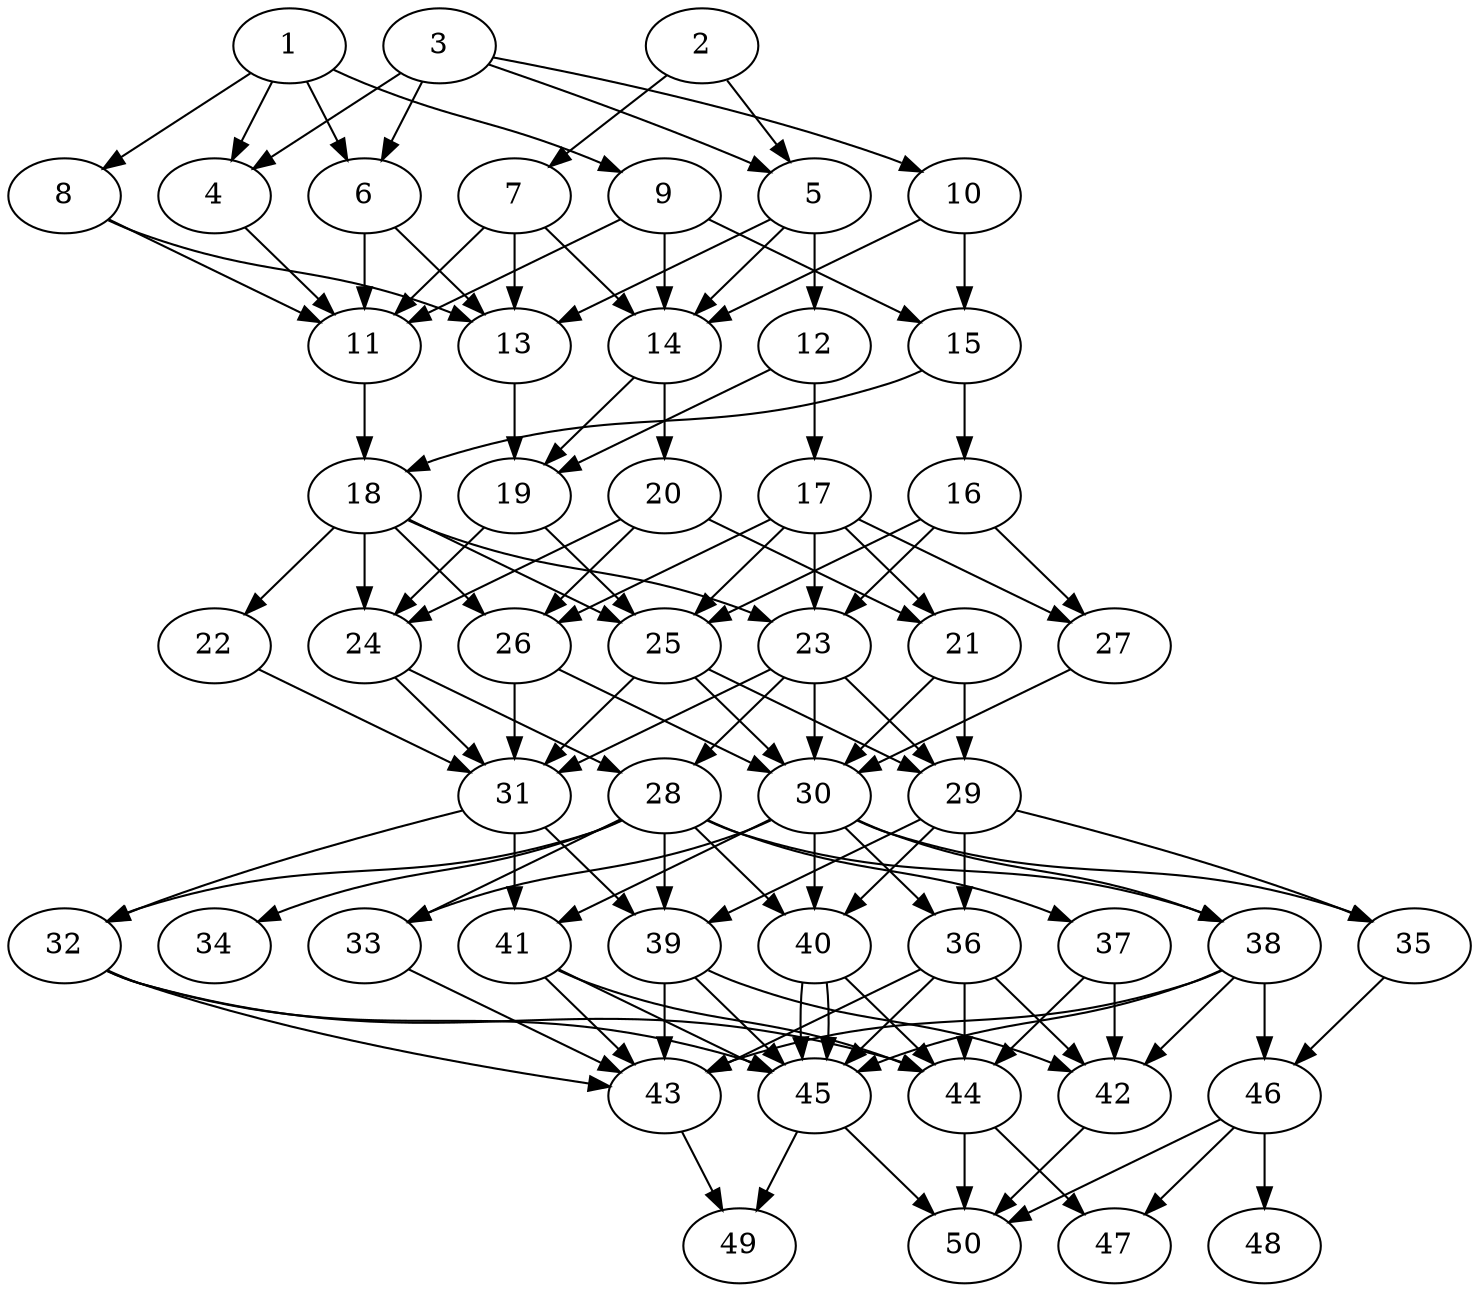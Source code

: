 // DAG automatically generated by daggen at Tue Aug  6 16:32:29 2019
// ./daggen --dot -n 50 --ccr 0.5 --fat 0.5 --regular 0.5 --density 0.7 --mindata 5242880 --maxdata 52428800 
digraph G {
  1 [size="64229376", alpha="0.10", expect_size="32114688"] 
  1 -> 4 [size ="32114688"]
  1 -> 6 [size ="32114688"]
  1 -> 8 [size ="32114688"]
  1 -> 9 [size ="32114688"]
  2 [size="81788928", alpha="0.15", expect_size="40894464"] 
  2 -> 5 [size ="40894464"]
  2 -> 7 [size ="40894464"]
  3 [size="23431168", alpha="0.13", expect_size="11715584"] 
  3 -> 4 [size ="11715584"]
  3 -> 5 [size ="11715584"]
  3 -> 6 [size ="11715584"]
  3 -> 10 [size ="11715584"]
  4 [size="40869888", alpha="0.16", expect_size="20434944"] 
  4 -> 11 [size ="20434944"]
  5 [size="47362048", alpha="0.18", expect_size="23681024"] 
  5 -> 12 [size ="23681024"]
  5 -> 13 [size ="23681024"]
  5 -> 14 [size ="23681024"]
  6 [size="47671296", alpha="0.00", expect_size="23835648"] 
  6 -> 11 [size ="23835648"]
  6 -> 13 [size ="23835648"]
  7 [size="27469824", alpha="0.09", expect_size="13734912"] 
  7 -> 11 [size ="13734912"]
  7 -> 13 [size ="13734912"]
  7 -> 14 [size ="13734912"]
  8 [size="17565696", alpha="0.00", expect_size="8782848"] 
  8 -> 11 [size ="8782848"]
  8 -> 13 [size ="8782848"]
  9 [size="45191168", alpha="0.10", expect_size="22595584"] 
  9 -> 11 [size ="22595584"]
  9 -> 14 [size ="22595584"]
  9 -> 15 [size ="22595584"]
  10 [size="57849856", alpha="0.17", expect_size="28924928"] 
  10 -> 14 [size ="28924928"]
  10 -> 15 [size ="28924928"]
  11 [size="79869952", alpha="0.13", expect_size="39934976"] 
  11 -> 18 [size ="39934976"]
  12 [size="31678464", alpha="0.08", expect_size="15839232"] 
  12 -> 17 [size ="15839232"]
  12 -> 19 [size ="15839232"]
  13 [size="104689664", alpha="0.04", expect_size="52344832"] 
  13 -> 19 [size ="52344832"]
  14 [size="71102464", alpha="0.08", expect_size="35551232"] 
  14 -> 19 [size ="35551232"]
  14 -> 20 [size ="35551232"]
  15 [size="51505152", alpha="0.03", expect_size="25752576"] 
  15 -> 16 [size ="25752576"]
  15 -> 18 [size ="25752576"]
  16 [size="40165376", alpha="0.08", expect_size="20082688"] 
  16 -> 23 [size ="20082688"]
  16 -> 25 [size ="20082688"]
  16 -> 27 [size ="20082688"]
  17 [size="42313728", alpha="0.00", expect_size="21156864"] 
  17 -> 21 [size ="21156864"]
  17 -> 23 [size ="21156864"]
  17 -> 25 [size ="21156864"]
  17 -> 26 [size ="21156864"]
  17 -> 27 [size ="21156864"]
  18 [size="84109312", alpha="0.12", expect_size="42054656"] 
  18 -> 22 [size ="42054656"]
  18 -> 23 [size ="42054656"]
  18 -> 24 [size ="42054656"]
  18 -> 25 [size ="42054656"]
  18 -> 26 [size ="42054656"]
  19 [size="84545536", alpha="0.10", expect_size="42272768"] 
  19 -> 24 [size ="42272768"]
  19 -> 25 [size ="42272768"]
  20 [size="38383616", alpha="0.07", expect_size="19191808"] 
  20 -> 21 [size ="19191808"]
  20 -> 24 [size ="19191808"]
  20 -> 26 [size ="19191808"]
  21 [size="23107584", alpha="0.15", expect_size="11553792"] 
  21 -> 29 [size ="11553792"]
  21 -> 30 [size ="11553792"]
  22 [size="84645888", alpha="0.19", expect_size="42322944"] 
  22 -> 31 [size ="42322944"]
  23 [size="30076928", alpha="0.05", expect_size="15038464"] 
  23 -> 28 [size ="15038464"]
  23 -> 29 [size ="15038464"]
  23 -> 30 [size ="15038464"]
  23 -> 31 [size ="15038464"]
  24 [size="48451584", alpha="0.17", expect_size="24225792"] 
  24 -> 28 [size ="24225792"]
  24 -> 31 [size ="24225792"]
  25 [size="85612544", alpha="0.18", expect_size="42806272"] 
  25 -> 29 [size ="42806272"]
  25 -> 30 [size ="42806272"]
  25 -> 31 [size ="42806272"]
  26 [size="99860480", alpha="0.06", expect_size="49930240"] 
  26 -> 30 [size ="49930240"]
  26 -> 31 [size ="49930240"]
  27 [size="42663936", alpha="0.18", expect_size="21331968"] 
  27 -> 30 [size ="21331968"]
  28 [size="43061248", alpha="0.12", expect_size="21530624"] 
  28 -> 32 [size ="21530624"]
  28 -> 33 [size ="21530624"]
  28 -> 34 [size ="21530624"]
  28 -> 37 [size ="21530624"]
  28 -> 38 [size ="21530624"]
  28 -> 39 [size ="21530624"]
  28 -> 40 [size ="21530624"]
  29 [size="101478400", alpha="0.12", expect_size="50739200"] 
  29 -> 35 [size ="50739200"]
  29 -> 36 [size ="50739200"]
  29 -> 39 [size ="50739200"]
  29 -> 40 [size ="50739200"]
  30 [size="52912128", alpha="0.03", expect_size="26456064"] 
  30 -> 33 [size ="26456064"]
  30 -> 35 [size ="26456064"]
  30 -> 36 [size ="26456064"]
  30 -> 38 [size ="26456064"]
  30 -> 40 [size ="26456064"]
  30 -> 41 [size ="26456064"]
  31 [size="84424704", alpha="0.09", expect_size="42212352"] 
  31 -> 32 [size ="42212352"]
  31 -> 39 [size ="42212352"]
  31 -> 41 [size ="42212352"]
  32 [size="61020160", alpha="0.19", expect_size="30510080"] 
  32 -> 43 [size ="30510080"]
  32 -> 44 [size ="30510080"]
  32 -> 45 [size ="30510080"]
  33 [size="54001664", alpha="0.09", expect_size="27000832"] 
  33 -> 43 [size ="27000832"]
  34 [size="76314624", alpha="0.12", expect_size="38157312"] 
  35 [size="63973376", alpha="0.03", expect_size="31986688"] 
  35 -> 46 [size ="31986688"]
  36 [size="53852160", alpha="0.01", expect_size="26926080"] 
  36 -> 42 [size ="26926080"]
  36 -> 43 [size ="26926080"]
  36 -> 44 [size ="26926080"]
  36 -> 45 [size ="26926080"]
  37 [size="83140608", alpha="0.06", expect_size="41570304"] 
  37 -> 42 [size ="41570304"]
  37 -> 44 [size ="41570304"]
  38 [size="74450944", alpha="0.06", expect_size="37225472"] 
  38 -> 42 [size ="37225472"]
  38 -> 43 [size ="37225472"]
  38 -> 45 [size ="37225472"]
  38 -> 46 [size ="37225472"]
  39 [size="34861056", alpha="0.02", expect_size="17430528"] 
  39 -> 42 [size ="17430528"]
  39 -> 43 [size ="17430528"]
  39 -> 45 [size ="17430528"]
  40 [size="93452288", alpha="0.04", expect_size="46726144"] 
  40 -> 44 [size ="46726144"]
  40 -> 45 [size ="46726144"]
  40 -> 45 [size ="46726144"]
  41 [size="14473216", alpha="0.08", expect_size="7236608"] 
  41 -> 43 [size ="7236608"]
  41 -> 44 [size ="7236608"]
  41 -> 45 [size ="7236608"]
  42 [size="56053760", alpha="0.08", expect_size="28026880"] 
  42 -> 50 [size ="28026880"]
  43 [size="50640896", alpha="0.13", expect_size="25320448"] 
  43 -> 49 [size ="25320448"]
  44 [size="92440576", alpha="0.05", expect_size="46220288"] 
  44 -> 47 [size ="46220288"]
  44 -> 50 [size ="46220288"]
  45 [size="53327872", alpha="0.13", expect_size="26663936"] 
  45 -> 49 [size ="26663936"]
  45 -> 50 [size ="26663936"]
  46 [size="68691968", alpha="0.00", expect_size="34345984"] 
  46 -> 47 [size ="34345984"]
  46 -> 48 [size ="34345984"]
  46 -> 50 [size ="34345984"]
  47 [size="73840640", alpha="0.15", expect_size="36920320"] 
  48 [size="100608000", alpha="0.15", expect_size="50304000"] 
  49 [size="33869824", alpha="0.16", expect_size="16934912"] 
  50 [size="42059776", alpha="0.05", expect_size="21029888"] 
}
